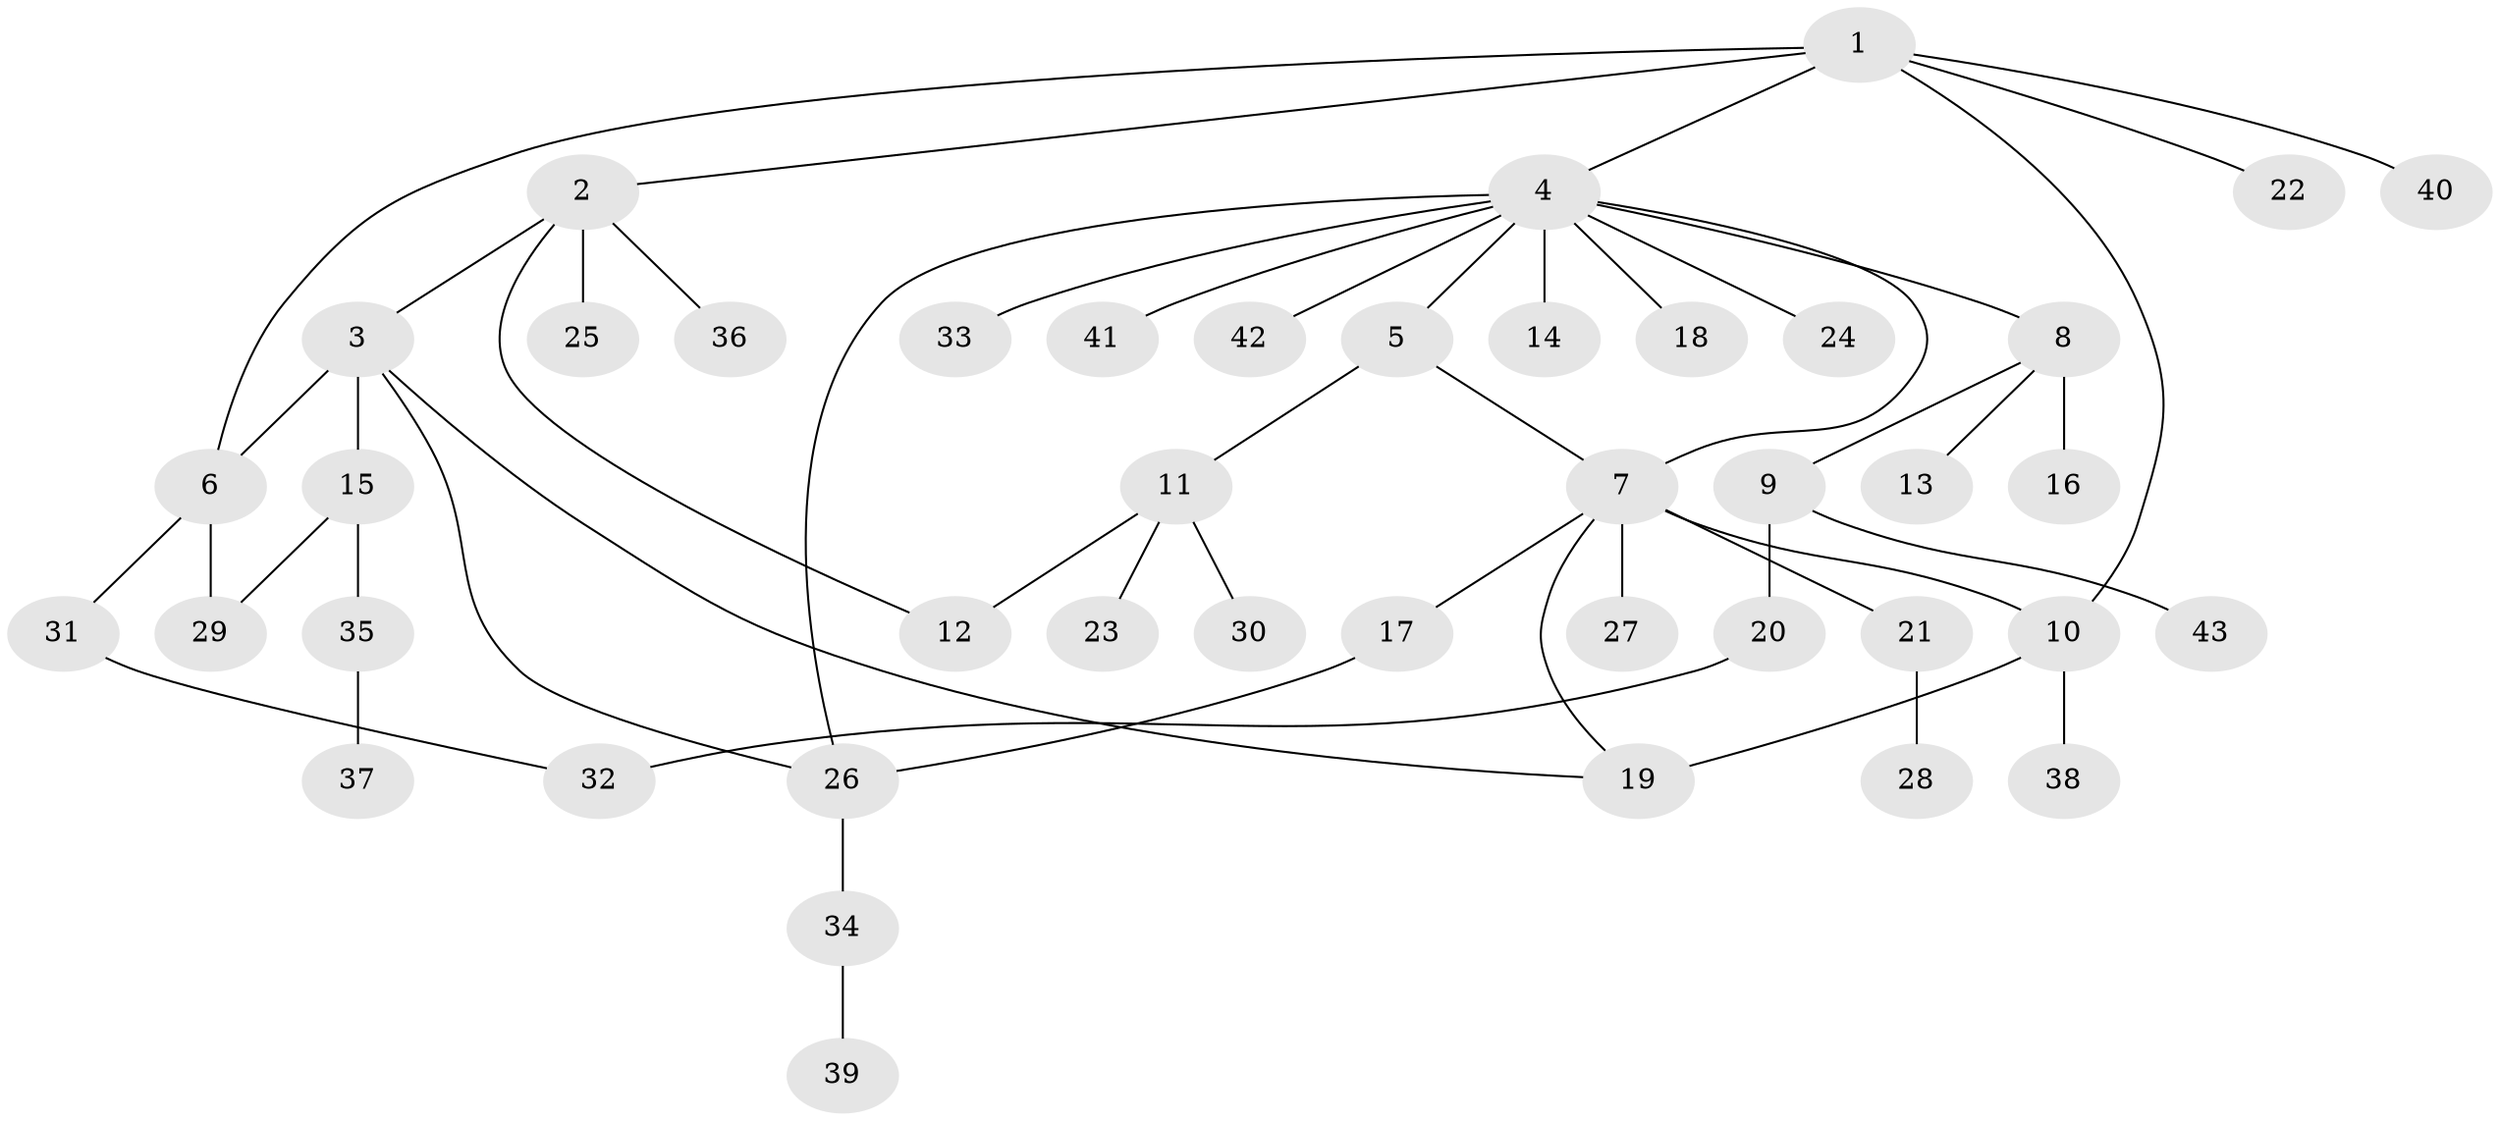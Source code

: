 // original degree distribution, {7: 0.016666666666666666, 6: 0.05, 1: 0.48333333333333334, 12: 0.016666666666666666, 3: 0.06666666666666667, 4: 0.1, 9: 0.016666666666666666, 5: 0.016666666666666666, 2: 0.23333333333333334}
// Generated by graph-tools (version 1.1) at 2025/50/03/04/25 22:50:21]
// undirected, 43 vertices, 52 edges
graph export_dot {
  node [color=gray90,style=filled];
  1;
  2;
  3;
  4;
  5;
  6;
  7;
  8;
  9;
  10;
  11;
  12;
  13;
  14;
  15;
  16;
  17;
  18;
  19;
  20;
  21;
  22;
  23;
  24;
  25;
  26;
  27;
  28;
  29;
  30;
  31;
  32;
  33;
  34;
  35;
  36;
  37;
  38;
  39;
  40;
  41;
  42;
  43;
  1 -- 2 [weight=1.0];
  1 -- 4 [weight=1.0];
  1 -- 6 [weight=1.0];
  1 -- 10 [weight=1.0];
  1 -- 22 [weight=1.0];
  1 -- 40 [weight=1.0];
  2 -- 3 [weight=1.0];
  2 -- 12 [weight=1.0];
  2 -- 25 [weight=1.0];
  2 -- 36 [weight=1.0];
  3 -- 6 [weight=1.0];
  3 -- 15 [weight=1.0];
  3 -- 19 [weight=1.0];
  3 -- 26 [weight=1.0];
  4 -- 5 [weight=1.0];
  4 -- 7 [weight=1.0];
  4 -- 8 [weight=1.0];
  4 -- 14 [weight=1.0];
  4 -- 18 [weight=1.0];
  4 -- 24 [weight=1.0];
  4 -- 26 [weight=1.0];
  4 -- 33 [weight=1.0];
  4 -- 41 [weight=1.0];
  4 -- 42 [weight=1.0];
  5 -- 7 [weight=1.0];
  5 -- 11 [weight=1.0];
  6 -- 29 [weight=1.0];
  6 -- 31 [weight=1.0];
  7 -- 10 [weight=1.0];
  7 -- 17 [weight=1.0];
  7 -- 19 [weight=1.0];
  7 -- 21 [weight=1.0];
  7 -- 27 [weight=1.0];
  8 -- 9 [weight=1.0];
  8 -- 13 [weight=1.0];
  8 -- 16 [weight=1.0];
  9 -- 20 [weight=1.0];
  9 -- 43 [weight=1.0];
  10 -- 19 [weight=2.0];
  10 -- 38 [weight=1.0];
  11 -- 12 [weight=1.0];
  11 -- 23 [weight=1.0];
  11 -- 30 [weight=1.0];
  15 -- 29 [weight=1.0];
  15 -- 35 [weight=1.0];
  17 -- 26 [weight=1.0];
  20 -- 32 [weight=1.0];
  21 -- 28 [weight=1.0];
  26 -- 34 [weight=1.0];
  31 -- 32 [weight=1.0];
  34 -- 39 [weight=1.0];
  35 -- 37 [weight=1.0];
}

